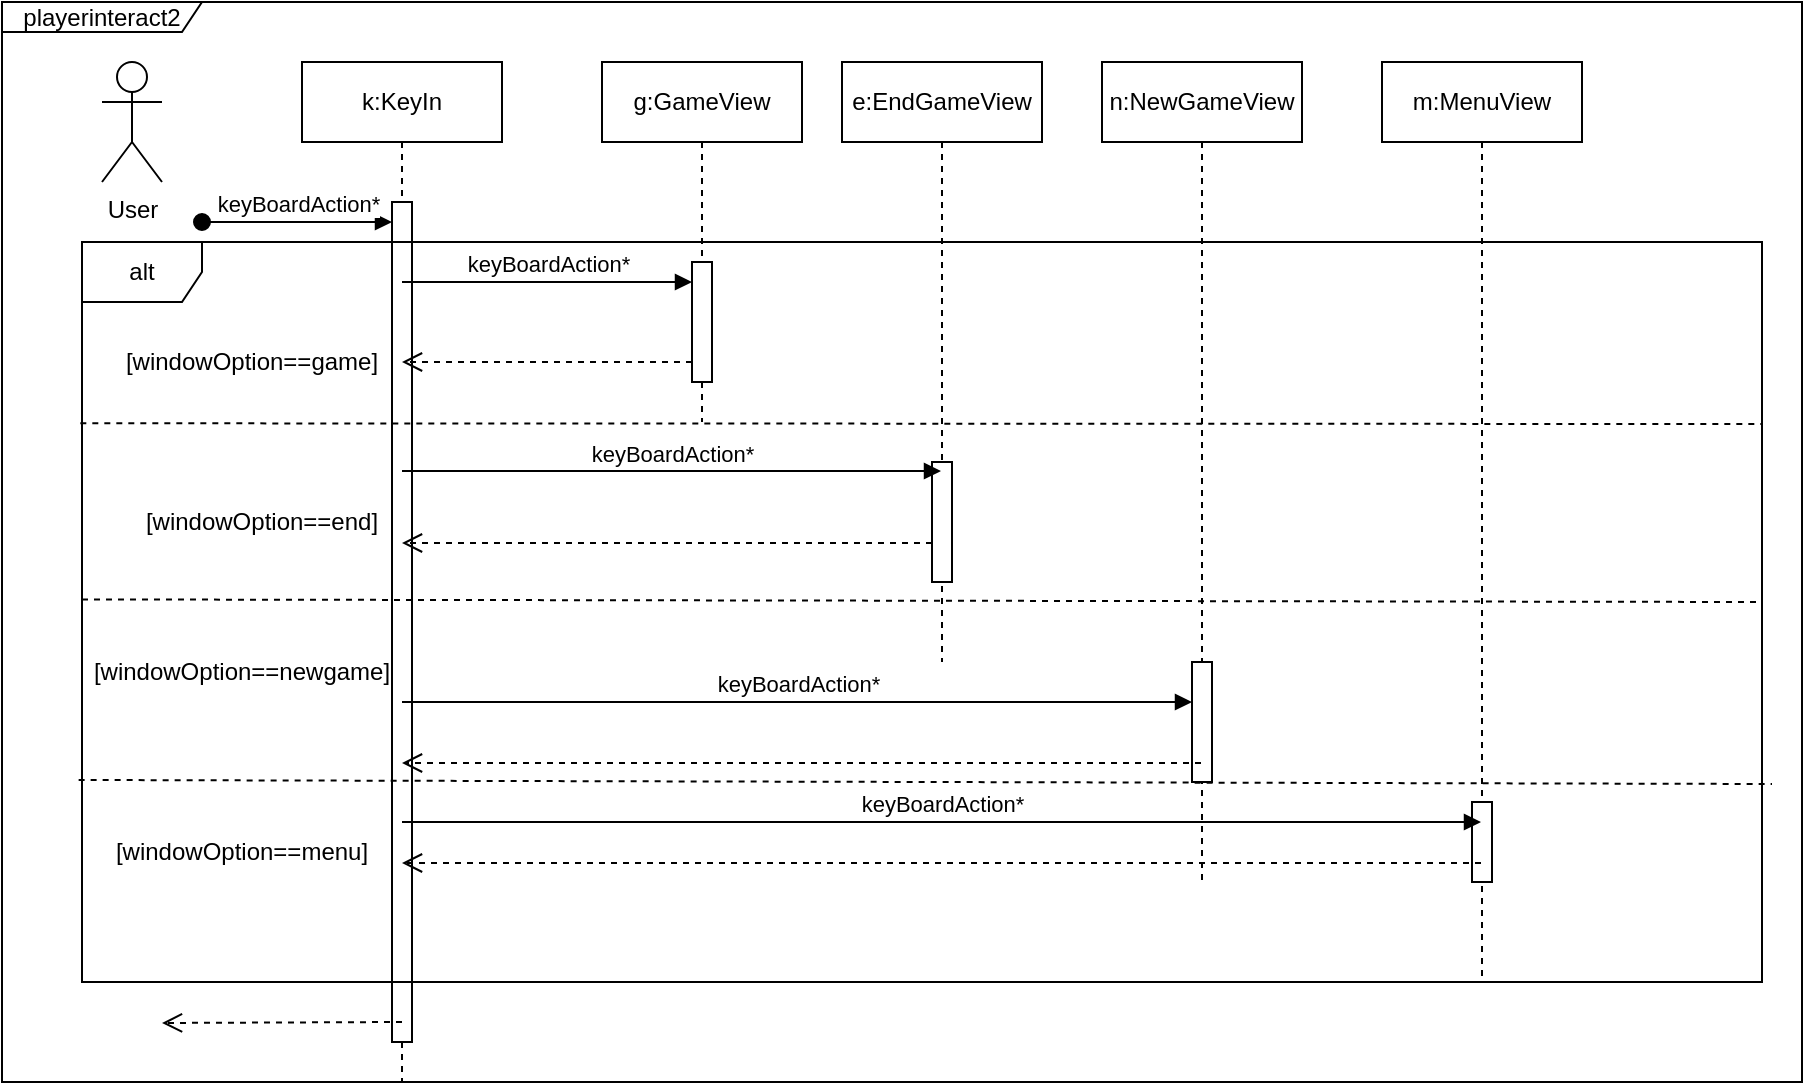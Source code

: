 <mxfile version="21.3.2" type="device">
  <diagram name="Page-1" id="2YBvvXClWsGukQMizWep">
    <mxGraphModel dx="1900" dy="1681" grid="1" gridSize="10" guides="1" tooltips="1" connect="1" arrows="1" fold="1" page="1" pageScale="1" pageWidth="850" pageHeight="1100" math="0" shadow="0">
      <root>
        <mxCell id="0" />
        <mxCell id="1" parent="0" />
        <mxCell id="5MHw9OX2IIHrTDI-6UjH-1" value="k:KeyIn" style="shape=umlLifeline;perimeter=lifelinePerimeter;whiteSpace=wrap;html=1;container=0;dropTarget=0;collapsible=0;recursiveResize=0;outlineConnect=0;portConstraint=eastwest;newEdgeStyle={&quot;edgeStyle&quot;:&quot;elbowEdgeStyle&quot;,&quot;elbow&quot;:&quot;vertical&quot;,&quot;curved&quot;:0,&quot;rounded&quot;:0};" parent="1" vertex="1">
          <mxGeometry x="70" y="10" width="100" height="510" as="geometry" />
        </mxCell>
        <mxCell id="5MHw9OX2IIHrTDI-6UjH-2" value="" style="html=1;points=[];perimeter=orthogonalPerimeter;outlineConnect=0;targetShapes=umlLifeline;portConstraint=eastwest;newEdgeStyle={&quot;edgeStyle&quot;:&quot;elbowEdgeStyle&quot;,&quot;elbow&quot;:&quot;vertical&quot;,&quot;curved&quot;:0,&quot;rounded&quot;:0};" parent="5MHw9OX2IIHrTDI-6UjH-1" vertex="1">
          <mxGeometry x="45" y="70" width="10" height="420" as="geometry" />
        </mxCell>
        <mxCell id="5MHw9OX2IIHrTDI-6UjH-3" value="keyBoardAction*" style="html=1;verticalAlign=bottom;startArrow=oval;endArrow=block;startSize=8;edgeStyle=elbowEdgeStyle;elbow=vertical;curved=0;rounded=0;" parent="5MHw9OX2IIHrTDI-6UjH-1" target="5MHw9OX2IIHrTDI-6UjH-2" edge="1">
          <mxGeometry relative="1" as="geometry">
            <mxPoint x="-50" y="80" as="sourcePoint" />
          </mxGeometry>
        </mxCell>
        <mxCell id="5MHw9OX2IIHrTDI-6UjH-4" value="alt" style="shape=umlFrame;whiteSpace=wrap;html=1;pointerEvents=0;" parent="1" vertex="1">
          <mxGeometry x="-40" y="100" width="840" height="370" as="geometry" />
        </mxCell>
        <mxCell id="5MHw9OX2IIHrTDI-6UjH-5" value="g:GameView" style="shape=umlLifeline;perimeter=lifelinePerimeter;whiteSpace=wrap;html=1;container=0;dropTarget=0;collapsible=0;recursiveResize=0;outlineConnect=0;portConstraint=eastwest;newEdgeStyle={&quot;edgeStyle&quot;:&quot;elbowEdgeStyle&quot;,&quot;elbow&quot;:&quot;vertical&quot;,&quot;curved&quot;:0,&quot;rounded&quot;:0};" parent="1" vertex="1">
          <mxGeometry x="220" y="10" width="100" height="180" as="geometry" />
        </mxCell>
        <mxCell id="5MHw9OX2IIHrTDI-6UjH-6" value="" style="html=1;points=[];perimeter=orthogonalPerimeter;outlineConnect=0;targetShapes=umlLifeline;portConstraint=eastwest;newEdgeStyle={&quot;edgeStyle&quot;:&quot;elbowEdgeStyle&quot;,&quot;elbow&quot;:&quot;vertical&quot;,&quot;curved&quot;:0,&quot;rounded&quot;:0};" parent="5MHw9OX2IIHrTDI-6UjH-5" vertex="1">
          <mxGeometry x="45" y="100" width="10" height="60" as="geometry" />
        </mxCell>
        <mxCell id="5MHw9OX2IIHrTDI-6UjH-7" value="e:EndGameView" style="shape=umlLifeline;perimeter=lifelinePerimeter;whiteSpace=wrap;html=1;container=0;dropTarget=0;collapsible=0;recursiveResize=0;outlineConnect=0;portConstraint=eastwest;newEdgeStyle={&quot;edgeStyle&quot;:&quot;elbowEdgeStyle&quot;,&quot;elbow&quot;:&quot;vertical&quot;,&quot;curved&quot;:0,&quot;rounded&quot;:0};" parent="1" vertex="1">
          <mxGeometry x="340" y="10" width="100" height="300" as="geometry" />
        </mxCell>
        <mxCell id="5MHw9OX2IIHrTDI-6UjH-8" value="" style="html=1;points=[];perimeter=orthogonalPerimeter;outlineConnect=0;targetShapes=umlLifeline;portConstraint=eastwest;newEdgeStyle={&quot;edgeStyle&quot;:&quot;elbowEdgeStyle&quot;,&quot;elbow&quot;:&quot;vertical&quot;,&quot;curved&quot;:0,&quot;rounded&quot;:0};" parent="5MHw9OX2IIHrTDI-6UjH-7" vertex="1">
          <mxGeometry x="45" y="200" width="10" height="60" as="geometry" />
        </mxCell>
        <mxCell id="5MHw9OX2IIHrTDI-6UjH-9" value="n:NewGameView" style="shape=umlLifeline;perimeter=lifelinePerimeter;whiteSpace=wrap;html=1;container=0;dropTarget=0;collapsible=0;recursiveResize=0;outlineConnect=0;portConstraint=eastwest;newEdgeStyle={&quot;edgeStyle&quot;:&quot;elbowEdgeStyle&quot;,&quot;elbow&quot;:&quot;vertical&quot;,&quot;curved&quot;:0,&quot;rounded&quot;:0};" parent="1" vertex="1">
          <mxGeometry x="470" y="10" width="100" height="410" as="geometry" />
        </mxCell>
        <mxCell id="5MHw9OX2IIHrTDI-6UjH-10" value="" style="html=1;points=[];perimeter=orthogonalPerimeter;outlineConnect=0;targetShapes=umlLifeline;portConstraint=eastwest;newEdgeStyle={&quot;edgeStyle&quot;:&quot;elbowEdgeStyle&quot;,&quot;elbow&quot;:&quot;vertical&quot;,&quot;curved&quot;:0,&quot;rounded&quot;:0};" parent="5MHw9OX2IIHrTDI-6UjH-9" vertex="1">
          <mxGeometry x="45" y="300" width="10" height="60" as="geometry" />
        </mxCell>
        <mxCell id="5MHw9OX2IIHrTDI-6UjH-11" value="m:MenuView" style="shape=umlLifeline;perimeter=lifelinePerimeter;whiteSpace=wrap;html=1;container=0;dropTarget=0;collapsible=0;recursiveResize=0;outlineConnect=0;portConstraint=eastwest;newEdgeStyle={&quot;edgeStyle&quot;:&quot;elbowEdgeStyle&quot;,&quot;elbow&quot;:&quot;vertical&quot;,&quot;curved&quot;:0,&quot;rounded&quot;:0};" parent="1" vertex="1">
          <mxGeometry x="610" y="10" width="100" height="460" as="geometry" />
        </mxCell>
        <mxCell id="5MHw9OX2IIHrTDI-6UjH-12" value="" style="html=1;points=[];perimeter=orthogonalPerimeter;outlineConnect=0;targetShapes=umlLifeline;portConstraint=eastwest;newEdgeStyle={&quot;edgeStyle&quot;:&quot;elbowEdgeStyle&quot;,&quot;elbow&quot;:&quot;vertical&quot;,&quot;curved&quot;:0,&quot;rounded&quot;:0};" parent="5MHw9OX2IIHrTDI-6UjH-11" vertex="1">
          <mxGeometry x="45" y="370" width="10" height="40" as="geometry" />
        </mxCell>
        <mxCell id="5MHw9OX2IIHrTDI-6UjH-13" value="keyBoardAction*" style="html=1;verticalAlign=bottom;endArrow=block;edgeStyle=elbowEdgeStyle;elbow=vertical;curved=0;rounded=0;" parent="1" target="5MHw9OX2IIHrTDI-6UjH-6" edge="1">
          <mxGeometry relative="1" as="geometry">
            <mxPoint x="120" y="120" as="sourcePoint" />
            <Array as="points">
              <mxPoint x="220" y="120" />
              <mxPoint x="155" y="130" />
              <mxPoint x="195" y="140" />
              <mxPoint x="155" y="110" />
            </Array>
            <mxPoint x="250" y="130" as="targetPoint" />
          </mxGeometry>
        </mxCell>
        <mxCell id="5MHw9OX2IIHrTDI-6UjH-14" value="" style="html=1;verticalAlign=bottom;endArrow=open;dashed=1;endSize=8;edgeStyle=elbowEdgeStyle;elbow=vertical;curved=0;rounded=0;" parent="1" source="5MHw9OX2IIHrTDI-6UjH-6" edge="1">
          <mxGeometry relative="1" as="geometry">
            <mxPoint x="120" y="159.5" as="targetPoint" />
            <Array as="points">
              <mxPoint x="230" y="160" />
              <mxPoint x="190" y="160" />
            </Array>
            <mxPoint x="260" y="160" as="sourcePoint" />
          </mxGeometry>
        </mxCell>
        <mxCell id="5MHw9OX2IIHrTDI-6UjH-15" value="keyBoardAction*" style="html=1;verticalAlign=bottom;endArrow=block;edgeStyle=elbowEdgeStyle;elbow=vertical;curved=0;rounded=0;" parent="1" target="5MHw9OX2IIHrTDI-6UjH-7" edge="1">
          <mxGeometry relative="1" as="geometry">
            <mxPoint x="120" y="214.5" as="sourcePoint" />
            <Array as="points">
              <mxPoint x="220" y="214.5" />
              <mxPoint x="155" y="224.5" />
              <mxPoint x="195" y="234.5" />
              <mxPoint x="155" y="204.5" />
            </Array>
            <mxPoint x="265" y="214.5" as="targetPoint" />
          </mxGeometry>
        </mxCell>
        <mxCell id="5MHw9OX2IIHrTDI-6UjH-16" value="" style="html=1;verticalAlign=bottom;endArrow=open;dashed=1;endSize=8;edgeStyle=elbowEdgeStyle;elbow=vertical;curved=0;rounded=0;" parent="1" source="5MHw9OX2IIHrTDI-6UjH-8" edge="1">
          <mxGeometry relative="1" as="geometry">
            <mxPoint x="120" y="250" as="targetPoint" />
            <Array as="points">
              <mxPoint x="230" y="250.5" />
              <mxPoint x="190" y="250.5" />
            </Array>
            <mxPoint x="265" y="250.5" as="sourcePoint" />
          </mxGeometry>
        </mxCell>
        <mxCell id="5MHw9OX2IIHrTDI-6UjH-17" value="keyBoardAction*" style="html=1;verticalAlign=bottom;endArrow=block;edgeStyle=elbowEdgeStyle;elbow=vertical;curved=0;rounded=0;" parent="1" target="5MHw9OX2IIHrTDI-6UjH-10" edge="1">
          <mxGeometry relative="1" as="geometry">
            <mxPoint x="120" y="330" as="sourcePoint" />
            <Array as="points">
              <mxPoint x="220" y="330" />
              <mxPoint x="155" y="340" />
              <mxPoint x="195" y="350" />
              <mxPoint x="155" y="320" />
            </Array>
            <mxPoint x="390" y="330.5" as="targetPoint" />
          </mxGeometry>
        </mxCell>
        <mxCell id="5MHw9OX2IIHrTDI-6UjH-18" value="" style="html=1;verticalAlign=bottom;endArrow=open;dashed=1;endSize=8;edgeStyle=elbowEdgeStyle;elbow=vertical;curved=0;rounded=0;" parent="1" source="5MHw9OX2IIHrTDI-6UjH-9" edge="1">
          <mxGeometry relative="1" as="geometry">
            <mxPoint x="120" y="360" as="targetPoint" />
            <Array as="points">
              <mxPoint x="230" y="360.5" />
              <mxPoint x="190" y="360.5" />
            </Array>
            <mxPoint x="385" y="361" as="sourcePoint" />
          </mxGeometry>
        </mxCell>
        <mxCell id="5MHw9OX2IIHrTDI-6UjH-19" value="keyBoardAction*" style="html=1;verticalAlign=bottom;endArrow=block;edgeStyle=elbowEdgeStyle;elbow=vertical;curved=0;rounded=0;" parent="1" target="5MHw9OX2IIHrTDI-6UjH-11" edge="1">
          <mxGeometry relative="1" as="geometry">
            <mxPoint x="120" y="390" as="sourcePoint" />
            <Array as="points">
              <mxPoint x="220" y="390" />
              <mxPoint x="155" y="400" />
              <mxPoint x="195" y="410" />
              <mxPoint x="155" y="380" />
            </Array>
            <mxPoint x="390" y="390.5" as="targetPoint" />
          </mxGeometry>
        </mxCell>
        <mxCell id="5MHw9OX2IIHrTDI-6UjH-20" value="" style="html=1;verticalAlign=bottom;endArrow=open;dashed=1;endSize=8;edgeStyle=elbowEdgeStyle;elbow=vertical;curved=0;rounded=0;" parent="1" source="5MHw9OX2IIHrTDI-6UjH-11" edge="1">
          <mxGeometry relative="1" as="geometry">
            <mxPoint x="120" y="410" as="targetPoint" />
            <Array as="points">
              <mxPoint x="230" y="410.5" />
              <mxPoint x="190" y="410.5" />
            </Array>
            <mxPoint x="520" y="411" as="sourcePoint" />
          </mxGeometry>
        </mxCell>
        <mxCell id="5MHw9OX2IIHrTDI-6UjH-21" value="" style="endArrow=none;dashed=1;html=1;rounded=0;exitX=0;exitY=0.483;exitDx=0;exitDy=0;exitPerimeter=0;" parent="1" source="5MHw9OX2IIHrTDI-6UjH-4" edge="1">
          <mxGeometry width="50" height="50" relative="1" as="geometry">
            <mxPoint x="20" y="280" as="sourcePoint" />
            <mxPoint x="800" y="280" as="targetPoint" />
            <Array as="points" />
          </mxGeometry>
        </mxCell>
        <mxCell id="5MHw9OX2IIHrTDI-6UjH-22" value="" style="endArrow=none;dashed=1;html=1;rounded=0;exitX=-0.001;exitY=0.245;exitDx=0;exitDy=0;exitPerimeter=0;" parent="1" source="5MHw9OX2IIHrTDI-6UjH-4" edge="1">
          <mxGeometry width="50" height="50" relative="1" as="geometry">
            <mxPoint x="-60" y="190" as="sourcePoint" />
            <mxPoint x="800" y="191" as="targetPoint" />
            <Array as="points" />
          </mxGeometry>
        </mxCell>
        <mxCell id="5MHw9OX2IIHrTDI-6UjH-23" value="" style="endArrow=none;dashed=1;html=1;rounded=0;exitX=-0.002;exitY=0.727;exitDx=0;exitDy=0;exitPerimeter=0;" parent="1" source="5MHw9OX2IIHrTDI-6UjH-4" edge="1">
          <mxGeometry width="50" height="50" relative="1" as="geometry">
            <mxPoint x="15" y="370" as="sourcePoint" />
            <mxPoint x="805" y="371" as="targetPoint" />
            <Array as="points" />
          </mxGeometry>
        </mxCell>
        <mxCell id="5MHw9OX2IIHrTDI-6UjH-24" value="[windowOption==game]" style="text;html=1;strokeColor=none;fillColor=none;align=center;verticalAlign=middle;whiteSpace=wrap;rounded=0;" parent="1" vertex="1">
          <mxGeometry x="20" y="145" width="50" height="30" as="geometry" />
        </mxCell>
        <mxCell id="5MHw9OX2IIHrTDI-6UjH-25" value="[windowOption==end]" style="text;html=1;strokeColor=none;fillColor=none;align=center;verticalAlign=middle;whiteSpace=wrap;rounded=0;" parent="1" vertex="1">
          <mxGeometry x="20" y="225" width="60" height="30" as="geometry" />
        </mxCell>
        <mxCell id="5MHw9OX2IIHrTDI-6UjH-26" value="[windowOption==newgame]" style="text;html=1;strokeColor=none;fillColor=none;align=center;verticalAlign=middle;whiteSpace=wrap;rounded=0;" parent="1" vertex="1">
          <mxGeometry x="10" y="300" width="60" height="30" as="geometry" />
        </mxCell>
        <mxCell id="5MHw9OX2IIHrTDI-6UjH-27" value="[windowOption==menu]" style="text;html=1;strokeColor=none;fillColor=none;align=center;verticalAlign=middle;whiteSpace=wrap;rounded=0;" parent="1" vertex="1">
          <mxGeometry x="10" y="390" width="60" height="30" as="geometry" />
        </mxCell>
        <mxCell id="5MHw9OX2IIHrTDI-6UjH-28" value="User" style="shape=umlActor;verticalLabelPosition=bottom;verticalAlign=top;html=1;outlineConnect=0;" parent="1" vertex="1">
          <mxGeometry x="-30" y="10" width="30" height="60" as="geometry" />
        </mxCell>
        <mxCell id="5MHw9OX2IIHrTDI-6UjH-29" value="" style="html=1;verticalAlign=bottom;endArrow=open;dashed=1;endSize=8;edgeStyle=elbowEdgeStyle;elbow=vertical;curved=0;rounded=0;" parent="1" edge="1">
          <mxGeometry relative="1" as="geometry">
            <mxPoint y="490" as="targetPoint" />
            <Array as="points">
              <mxPoint x="110" y="490.5" />
              <mxPoint x="70" y="490.5" />
            </Array>
            <mxPoint x="120" y="490" as="sourcePoint" />
          </mxGeometry>
        </mxCell>
        <mxCell id="Z3wo3AdQ7aytcX8s2OZD-2" value="playerinteract2" style="shape=umlFrame;whiteSpace=wrap;html=1;pointerEvents=0;width=100;height=15;" vertex="1" parent="1">
          <mxGeometry x="-80" y="-20" width="900" height="540" as="geometry" />
        </mxCell>
      </root>
    </mxGraphModel>
  </diagram>
</mxfile>
